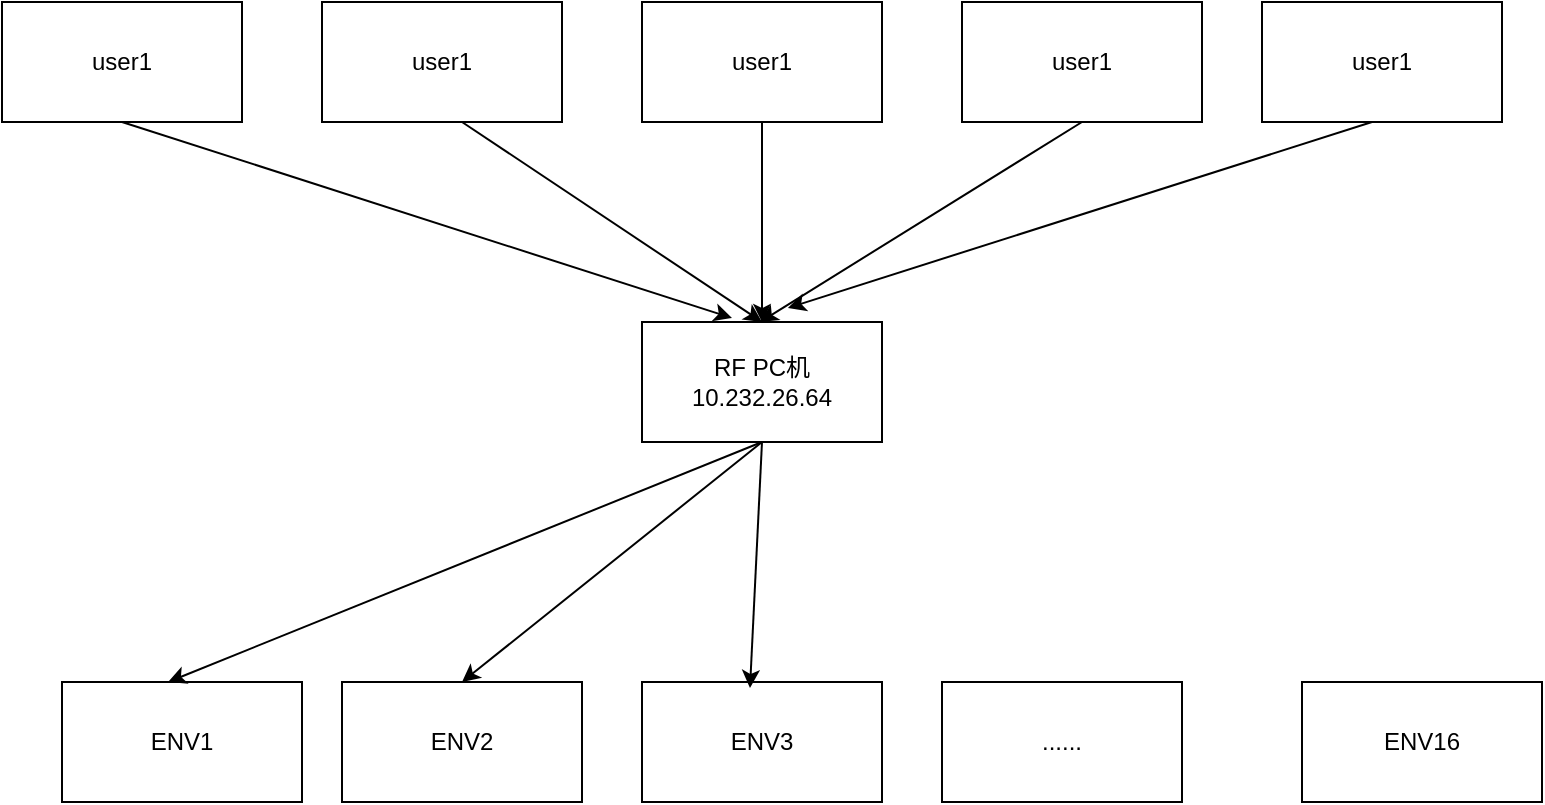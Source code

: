 <mxfile version="14.1.2" type="github">
  <diagram id="POvenSWsjn2r-2rkdHrZ" name="Page-1">
    <mxGraphModel dx="1182" dy="764" grid="1" gridSize="10" guides="1" tooltips="1" connect="1" arrows="1" fold="1" page="1" pageScale="1" pageWidth="827" pageHeight="1169" math="0" shadow="0">
      <root>
        <mxCell id="0" />
        <mxCell id="1" parent="0" />
        <mxCell id="3DRSOb2wShM1h3xA2iuY-1" value="RF PC机 10.232.26.64" style="rounded=0;whiteSpace=wrap;html=1;" vertex="1" parent="1">
          <mxGeometry x="340" y="270" width="120" height="60" as="geometry" />
        </mxCell>
        <mxCell id="3DRSOb2wShM1h3xA2iuY-2" value="user1" style="rounded=0;whiteSpace=wrap;html=1;" vertex="1" parent="1">
          <mxGeometry x="340" y="110" width="120" height="60" as="geometry" />
        </mxCell>
        <mxCell id="3DRSOb2wShM1h3xA2iuY-3" value="ENV1" style="rounded=0;whiteSpace=wrap;html=1;" vertex="1" parent="1">
          <mxGeometry x="50" y="450" width="120" height="60" as="geometry" />
        </mxCell>
        <mxCell id="3DRSOb2wShM1h3xA2iuY-7" value="ENV2" style="rounded=0;whiteSpace=wrap;html=1;" vertex="1" parent="1">
          <mxGeometry x="190" y="450" width="120" height="60" as="geometry" />
        </mxCell>
        <mxCell id="3DRSOb2wShM1h3xA2iuY-8" value="ENV3" style="rounded=0;whiteSpace=wrap;html=1;" vertex="1" parent="1">
          <mxGeometry x="340" y="450" width="120" height="60" as="geometry" />
        </mxCell>
        <mxCell id="3DRSOb2wShM1h3xA2iuY-9" value="......" style="rounded=0;whiteSpace=wrap;html=1;" vertex="1" parent="1">
          <mxGeometry x="490" y="450" width="120" height="60" as="geometry" />
        </mxCell>
        <mxCell id="3DRSOb2wShM1h3xA2iuY-10" value="ENV16" style="rounded=0;whiteSpace=wrap;html=1;" vertex="1" parent="1">
          <mxGeometry x="670" y="450" width="120" height="60" as="geometry" />
        </mxCell>
        <mxCell id="3DRSOb2wShM1h3xA2iuY-12" value="user1" style="rounded=0;whiteSpace=wrap;html=1;" vertex="1" parent="1">
          <mxGeometry x="180" y="110" width="120" height="60" as="geometry" />
        </mxCell>
        <mxCell id="3DRSOb2wShM1h3xA2iuY-13" value="user1" style="rounded=0;whiteSpace=wrap;html=1;" vertex="1" parent="1">
          <mxGeometry x="500" y="110" width="120" height="60" as="geometry" />
        </mxCell>
        <mxCell id="3DRSOb2wShM1h3xA2iuY-14" value="user1" style="rounded=0;whiteSpace=wrap;html=1;" vertex="1" parent="1">
          <mxGeometry x="650" y="110" width="120" height="60" as="geometry" />
        </mxCell>
        <mxCell id="3DRSOb2wShM1h3xA2iuY-15" value="user1" style="rounded=0;whiteSpace=wrap;html=1;" vertex="1" parent="1">
          <mxGeometry x="20" y="110" width="120" height="60" as="geometry" />
        </mxCell>
        <mxCell id="3DRSOb2wShM1h3xA2iuY-16" value="" style="endArrow=classic;html=1;entryX=0.375;entryY=-0.033;entryDx=0;entryDy=0;entryPerimeter=0;" edge="1" parent="1" target="3DRSOb2wShM1h3xA2iuY-1">
          <mxGeometry width="50" height="50" relative="1" as="geometry">
            <mxPoint x="80" y="170" as="sourcePoint" />
            <mxPoint x="110" y="210" as="targetPoint" />
          </mxGeometry>
        </mxCell>
        <mxCell id="3DRSOb2wShM1h3xA2iuY-17" value="" style="endArrow=classic;html=1;entryX=0.5;entryY=0;entryDx=0;entryDy=0;" edge="1" parent="1" target="3DRSOb2wShM1h3xA2iuY-1">
          <mxGeometry width="50" height="50" relative="1" as="geometry">
            <mxPoint x="250" y="170" as="sourcePoint" />
            <mxPoint x="310" y="210" as="targetPoint" />
          </mxGeometry>
        </mxCell>
        <mxCell id="3DRSOb2wShM1h3xA2iuY-18" value="" style="endArrow=classic;html=1;entryX=0.5;entryY=0;entryDx=0;entryDy=0;" edge="1" parent="1" target="3DRSOb2wShM1h3xA2iuY-1">
          <mxGeometry width="50" height="50" relative="1" as="geometry">
            <mxPoint x="400" y="170" as="sourcePoint" />
            <mxPoint x="480" y="240" as="targetPoint" />
          </mxGeometry>
        </mxCell>
        <mxCell id="3DRSOb2wShM1h3xA2iuY-19" value="" style="endArrow=classic;html=1;exitX=0.5;exitY=1;exitDx=0;exitDy=0;exitPerimeter=0;" edge="1" parent="1" source="3DRSOb2wShM1h3xA2iuY-13">
          <mxGeometry width="50" height="50" relative="1" as="geometry">
            <mxPoint x="570" y="180" as="sourcePoint" />
            <mxPoint x="399" y="270" as="targetPoint" />
            <Array as="points" />
          </mxGeometry>
        </mxCell>
        <mxCell id="3DRSOb2wShM1h3xA2iuY-20" value="" style="endArrow=classic;html=1;entryX=0.608;entryY=-0.117;entryDx=0;entryDy=0;entryPerimeter=0;" edge="1" parent="1" target="3DRSOb2wShM1h3xA2iuY-1">
          <mxGeometry width="50" height="50" relative="1" as="geometry">
            <mxPoint x="705" y="170" as="sourcePoint" />
            <mxPoint x="755" y="240" as="targetPoint" />
          </mxGeometry>
        </mxCell>
        <mxCell id="3DRSOb2wShM1h3xA2iuY-21" value="" style="endArrow=classic;html=1;entryX=0.442;entryY=0;entryDx=0;entryDy=0;entryPerimeter=0;" edge="1" parent="1" target="3DRSOb2wShM1h3xA2iuY-3">
          <mxGeometry width="50" height="50" relative="1" as="geometry">
            <mxPoint x="400" y="330" as="sourcePoint" />
            <mxPoint x="360" y="380" as="targetPoint" />
          </mxGeometry>
        </mxCell>
        <mxCell id="3DRSOb2wShM1h3xA2iuY-22" value="" style="endArrow=classic;html=1;entryX=0.5;entryY=0;entryDx=0;entryDy=0;" edge="1" parent="1" target="3DRSOb2wShM1h3xA2iuY-7">
          <mxGeometry width="50" height="50" relative="1" as="geometry">
            <mxPoint x="400" y="330" as="sourcePoint" />
            <mxPoint x="320" y="390" as="targetPoint" />
          </mxGeometry>
        </mxCell>
        <mxCell id="3DRSOb2wShM1h3xA2iuY-23" value="" style="endArrow=classic;html=1;entryX=0.45;entryY=0.05;entryDx=0;entryDy=0;entryPerimeter=0;" edge="1" parent="1" target="3DRSOb2wShM1h3xA2iuY-8">
          <mxGeometry width="50" height="50" relative="1" as="geometry">
            <mxPoint x="400" y="330" as="sourcePoint" />
            <mxPoint x="110" y="390" as="targetPoint" />
          </mxGeometry>
        </mxCell>
      </root>
    </mxGraphModel>
  </diagram>
</mxfile>
